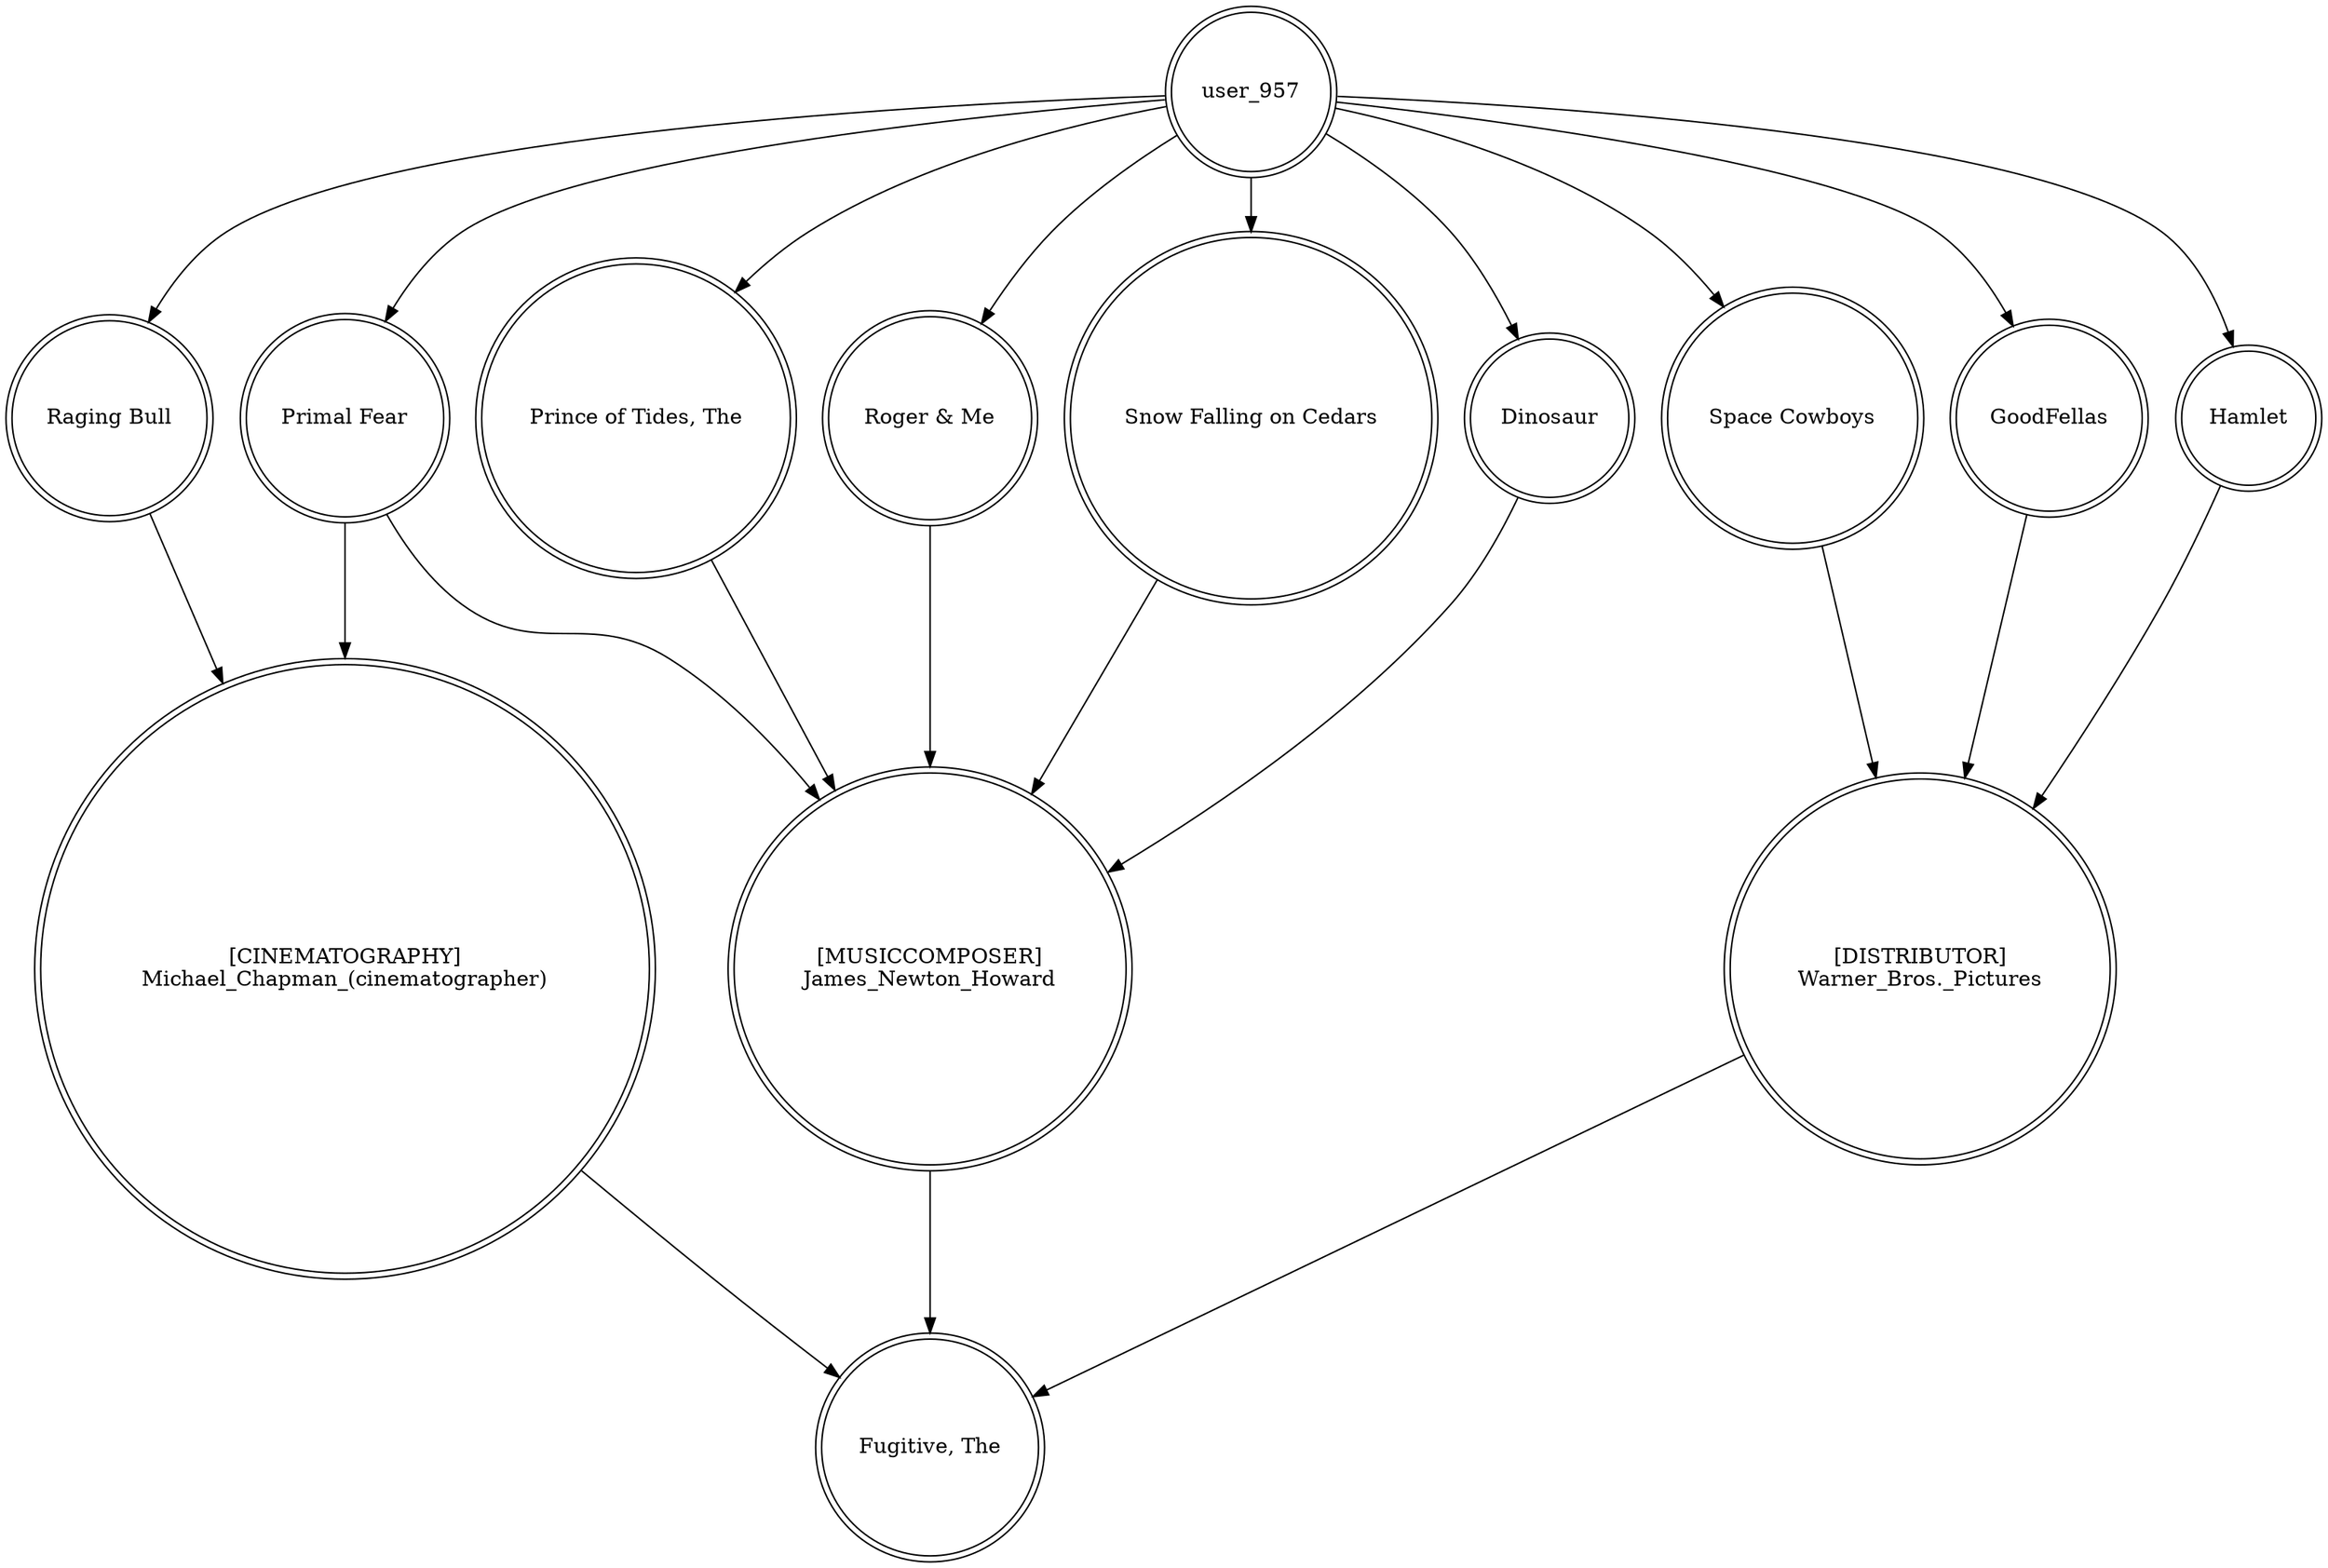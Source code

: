 digraph finite_state_machine {
	node [shape=doublecircle]
	user_957 -> "Raging Bull"
	"Raging Bull" -> "[CINEMATOGRAPHY]
Michael_Chapman_(cinematographer)"
	user_957 -> "Prince of Tides, The"
	user_957 -> "Roger & Me"
	"Primal Fear" -> "[CINEMATOGRAPHY]
Michael_Chapman_(cinematographer)"
	"[MUSICCOMPOSER]
James_Newton_Howard" -> "Fugitive, The"
	user_957 -> "Space Cowboys"
	user_957 -> GoodFellas
	"Snow Falling on Cedars" -> "[MUSICCOMPOSER]
James_Newton_Howard"
	"Roger & Me" -> "[MUSICCOMPOSER]
James_Newton_Howard"
	"[DISTRIBUTOR]
Warner_Bros._Pictures" -> "Fugitive, The"
	GoodFellas -> "[DISTRIBUTOR]
Warner_Bros._Pictures"
	"Primal Fear" -> "[MUSICCOMPOSER]
James_Newton_Howard"
	"Space Cowboys" -> "[DISTRIBUTOR]
Warner_Bros._Pictures"
	user_957 -> Dinosaur
	Dinosaur -> "[MUSICCOMPOSER]
James_Newton_Howard"
	"Prince of Tides, The" -> "[MUSICCOMPOSER]
James_Newton_Howard"
	Hamlet -> "[DISTRIBUTOR]
Warner_Bros._Pictures"
	user_957 -> "Snow Falling on Cedars"
	"[CINEMATOGRAPHY]
Michael_Chapman_(cinematographer)" -> "Fugitive, The"
	user_957 -> "Primal Fear"
	user_957 -> Hamlet
}
